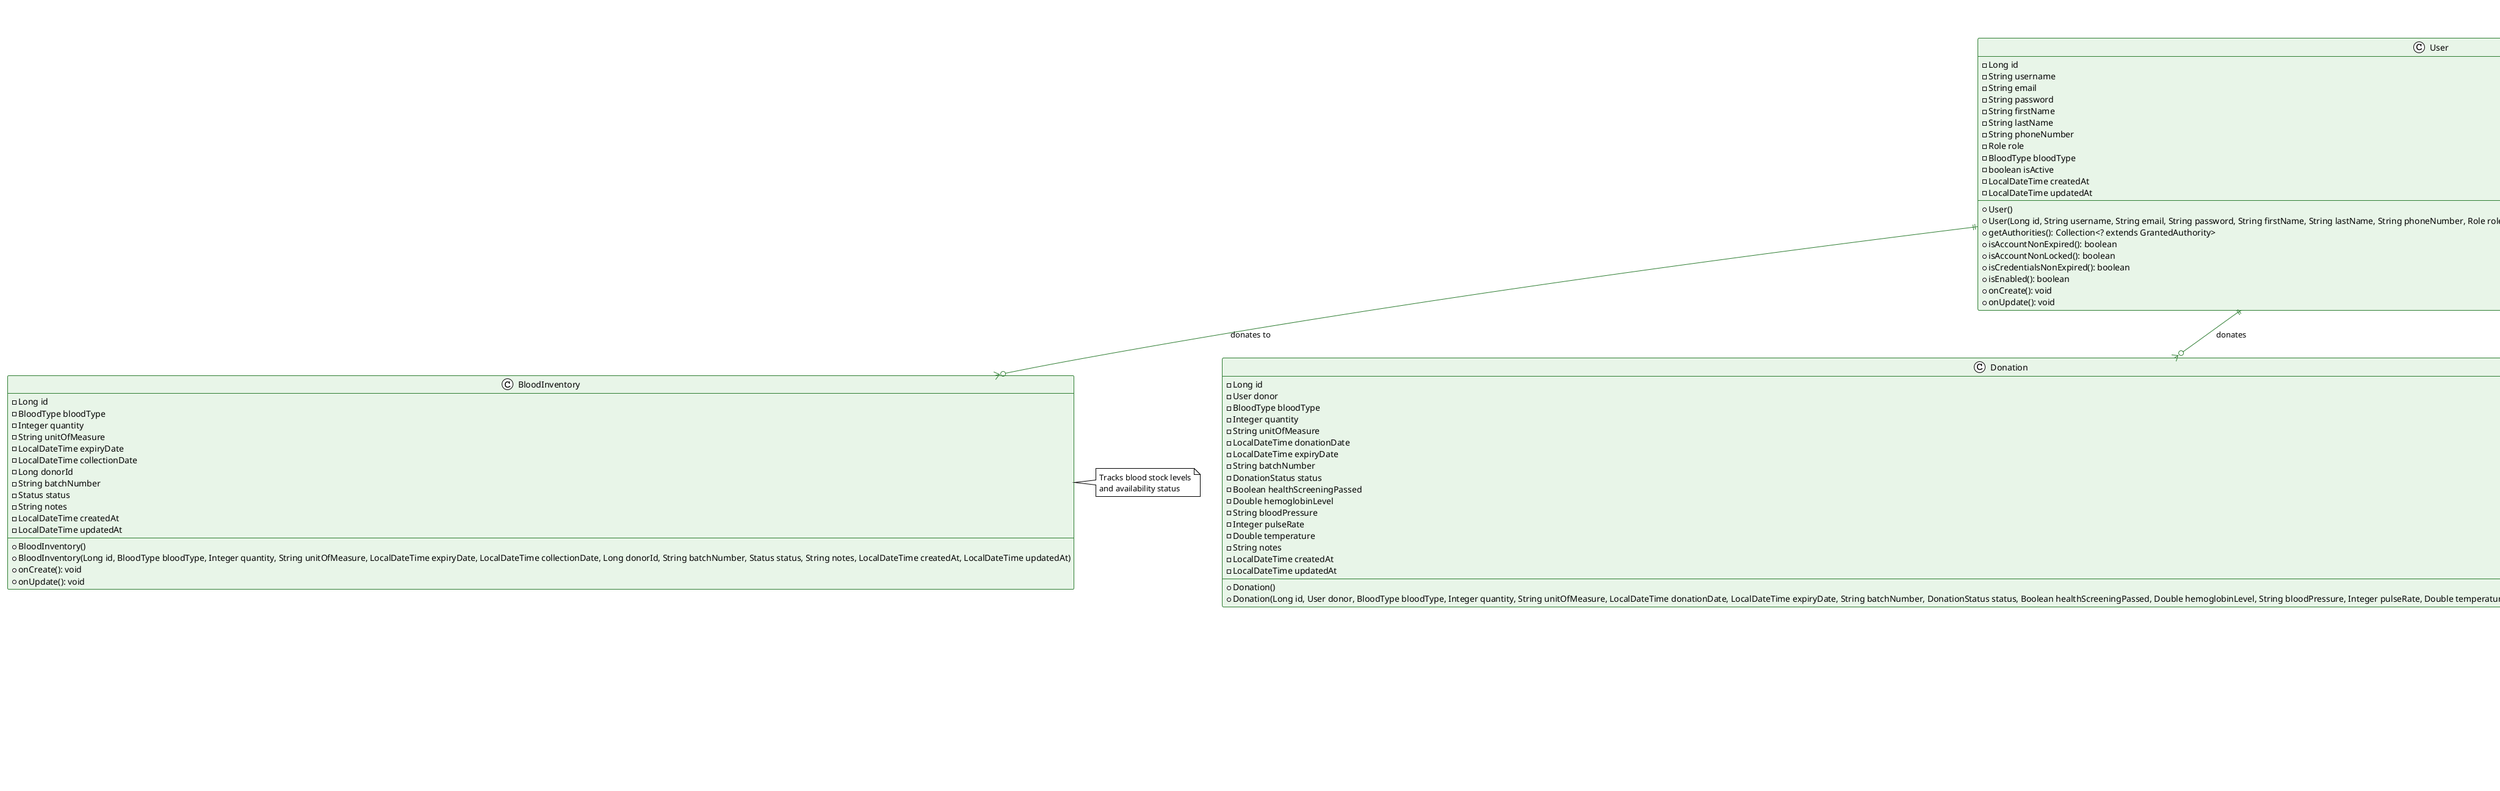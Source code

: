 @startuml Blood Bank Management System - Class Diagram
!theme plain
skinparam backgroundColor #FFFFFF
skinparam class {
    BackgroundColor #E8F5E8
    BorderColor #2E7D32
    ArrowColor #2E7D32
}

title Blood Bank Management System - Class Diagram

' User Entity
class User {
    -Long id
    -String username
    -String email
    -String password
    -String firstName
    -String lastName
    -String phoneNumber
    -Role role
    -BloodType bloodType
    -boolean isActive
    -LocalDateTime createdAt
    -LocalDateTime updatedAt
    
    +User()
    +User(Long id, String username, String email, String password, String firstName, String lastName, String phoneNumber, Role role, BloodType bloodType, boolean isActive, LocalDateTime createdAt, LocalDateTime updatedAt)
    +getAuthorities(): Collection<? extends GrantedAuthority>
    +isAccountNonExpired(): boolean
    +isAccountNonLocked(): boolean
    +isCredentialsNonExpired(): boolean
    +isEnabled(): boolean
    +onCreate(): void
    +onUpdate(): void
}

' User Enums
enum Role {
    ADMIN
    STAFF
    DONOR
    PATIENT
}

enum BloodType {
    A_POSITIVE
    A_NEGATIVE
    B_POSITIVE
    B_NEGATIVE
    AB_POSITIVE
    AB_NEGATIVE
    O_POSITIVE
    O_NEGATIVE
}

' BloodInventory Entity
class BloodInventory {
    -Long id
    -BloodType bloodType
    -Integer quantity
    -String unitOfMeasure
    -LocalDateTime expiryDate
    -LocalDateTime collectionDate
    -Long donorId
    -String batchNumber
    -Status status
    -String notes
    -LocalDateTime createdAt
    -LocalDateTime updatedAt
    
    +BloodInventory()
    +BloodInventory(Long id, BloodType bloodType, Integer quantity, String unitOfMeasure, LocalDateTime expiryDate, LocalDateTime collectionDate, Long donorId, String batchNumber, Status status, String notes, LocalDateTime createdAt, LocalDateTime updatedAt)
    +onCreate(): void
    +onUpdate(): void
}

enum BloodInventoryStatus {
    AVAILABLE
    RESERVED
    EXPIRED
    DISCARDED
    IN_TRANSIT
}

' Donation Entity
class Donation {
    -Long id
    -User donor
    -BloodType bloodType
    -Integer quantity
    -String unitOfMeasure
    -LocalDateTime donationDate
    -LocalDateTime expiryDate
    -String batchNumber
    -DonationStatus status
    -Boolean healthScreeningPassed
    -Double hemoglobinLevel
    -String bloodPressure
    -Integer pulseRate
    -Double temperature
    -String notes
    -LocalDateTime createdAt
    -LocalDateTime updatedAt
    
    +Donation()
    +Donation(Long id, User donor, BloodType bloodType, Integer quantity, String unitOfMeasure, LocalDateTime donationDate, LocalDateTime expiryDate, String batchNumber, DonationStatus status, Boolean healthScreeningPassed, Double hemoglobinLevel, String bloodPressure, Integer pulseRate, Double temperature, String notes, LocalDateTime createdAt, LocalDateTime updatedAt)
}

enum DonationStatus {
    PENDING
    APPROVED
    REJECTED
    COMPLETED
    CANCELLED
}

' Request Entity
class Request {
    -Long id
    -User requester
    -String hospitalName
    -String patientName
    -BloodType bloodType
    -Integer quantity
    -String unitOfMeasure
    -LocalDateTime requestDate
    -LocalDateTime requiredDate
    -Priority priority
    -RequestStatus status
    -String reason
    -String doctorName
    -String contactNumber
    -String notes
    -LocalDateTime createdAt
    -LocalDateTime updatedAt
    
    +Request()
    +Request(Long id, User requester, String hospitalName, String patientName, BloodType bloodType, Integer quantity, String unitOfMeasure, LocalDateTime requestDate, LocalDateTime requiredDate, Priority priority, RequestStatus status, String reason, String doctorName, String contactNumber, String notes, LocalDateTime createdAt, LocalDateTime updatedAt)
}

enum Priority {
    LOW
    NORMAL
    HIGH
    URGENT
}

enum RequestStatus {
    PENDING
    APPROVED
    REJECTED
    FULFILLED
    CANCELLED
}

' DTOs
class AuthRequest {
    -String username
    -String password
    
    +AuthRequest()
    +AuthRequest(String username, String password)
}

class AuthResponse {
    -String token
    -String message
    
    +AuthResponse()
    +AuthResponse(String token, String message)
}

class RegisterRequest {
    -String username
    -String email
    -String password
    -String firstName
    -String lastName
    -String phoneNumber
    -Role role
    -BloodType bloodType
    
    +RegisterRequest()
    +RegisterRequest(String username, String email, String password, String firstName, String lastName, String phoneNumber, Role role, BloodType bloodType)
}

class UserUpdateRequest {
    -String firstName
    -String lastName
    -String phoneNumber
    -BloodType bloodType
    
    +UserUpdateRequest()
    +UserUpdateRequest(String firstName, String lastName, String phoneNumber, BloodType bloodType)
}

class PasswordChangeRequest {
    -String currentPassword
    -String newPassword
    
    +PasswordChangeRequest()
    +PasswordChangeRequest(String currentPassword, String newPassword)
}

' Relationships
User ||--o{ Donation : "donates"
User ||--o{ Request : "requests"
User ||--o{ BloodInventory : "donates to"

' Inheritance
User ..|> UserDetails : implements

' Notes
note right of User
    Implements UserDetails interface
    for Spring Security
end note

note right of BloodInventory
    Tracks blood stock levels
    and availability status
end note

note right of Donation
    Records blood donations
    with health screening data
end note

note right of Request
    Manages blood requests
    with priority levels
end note

@enduml
